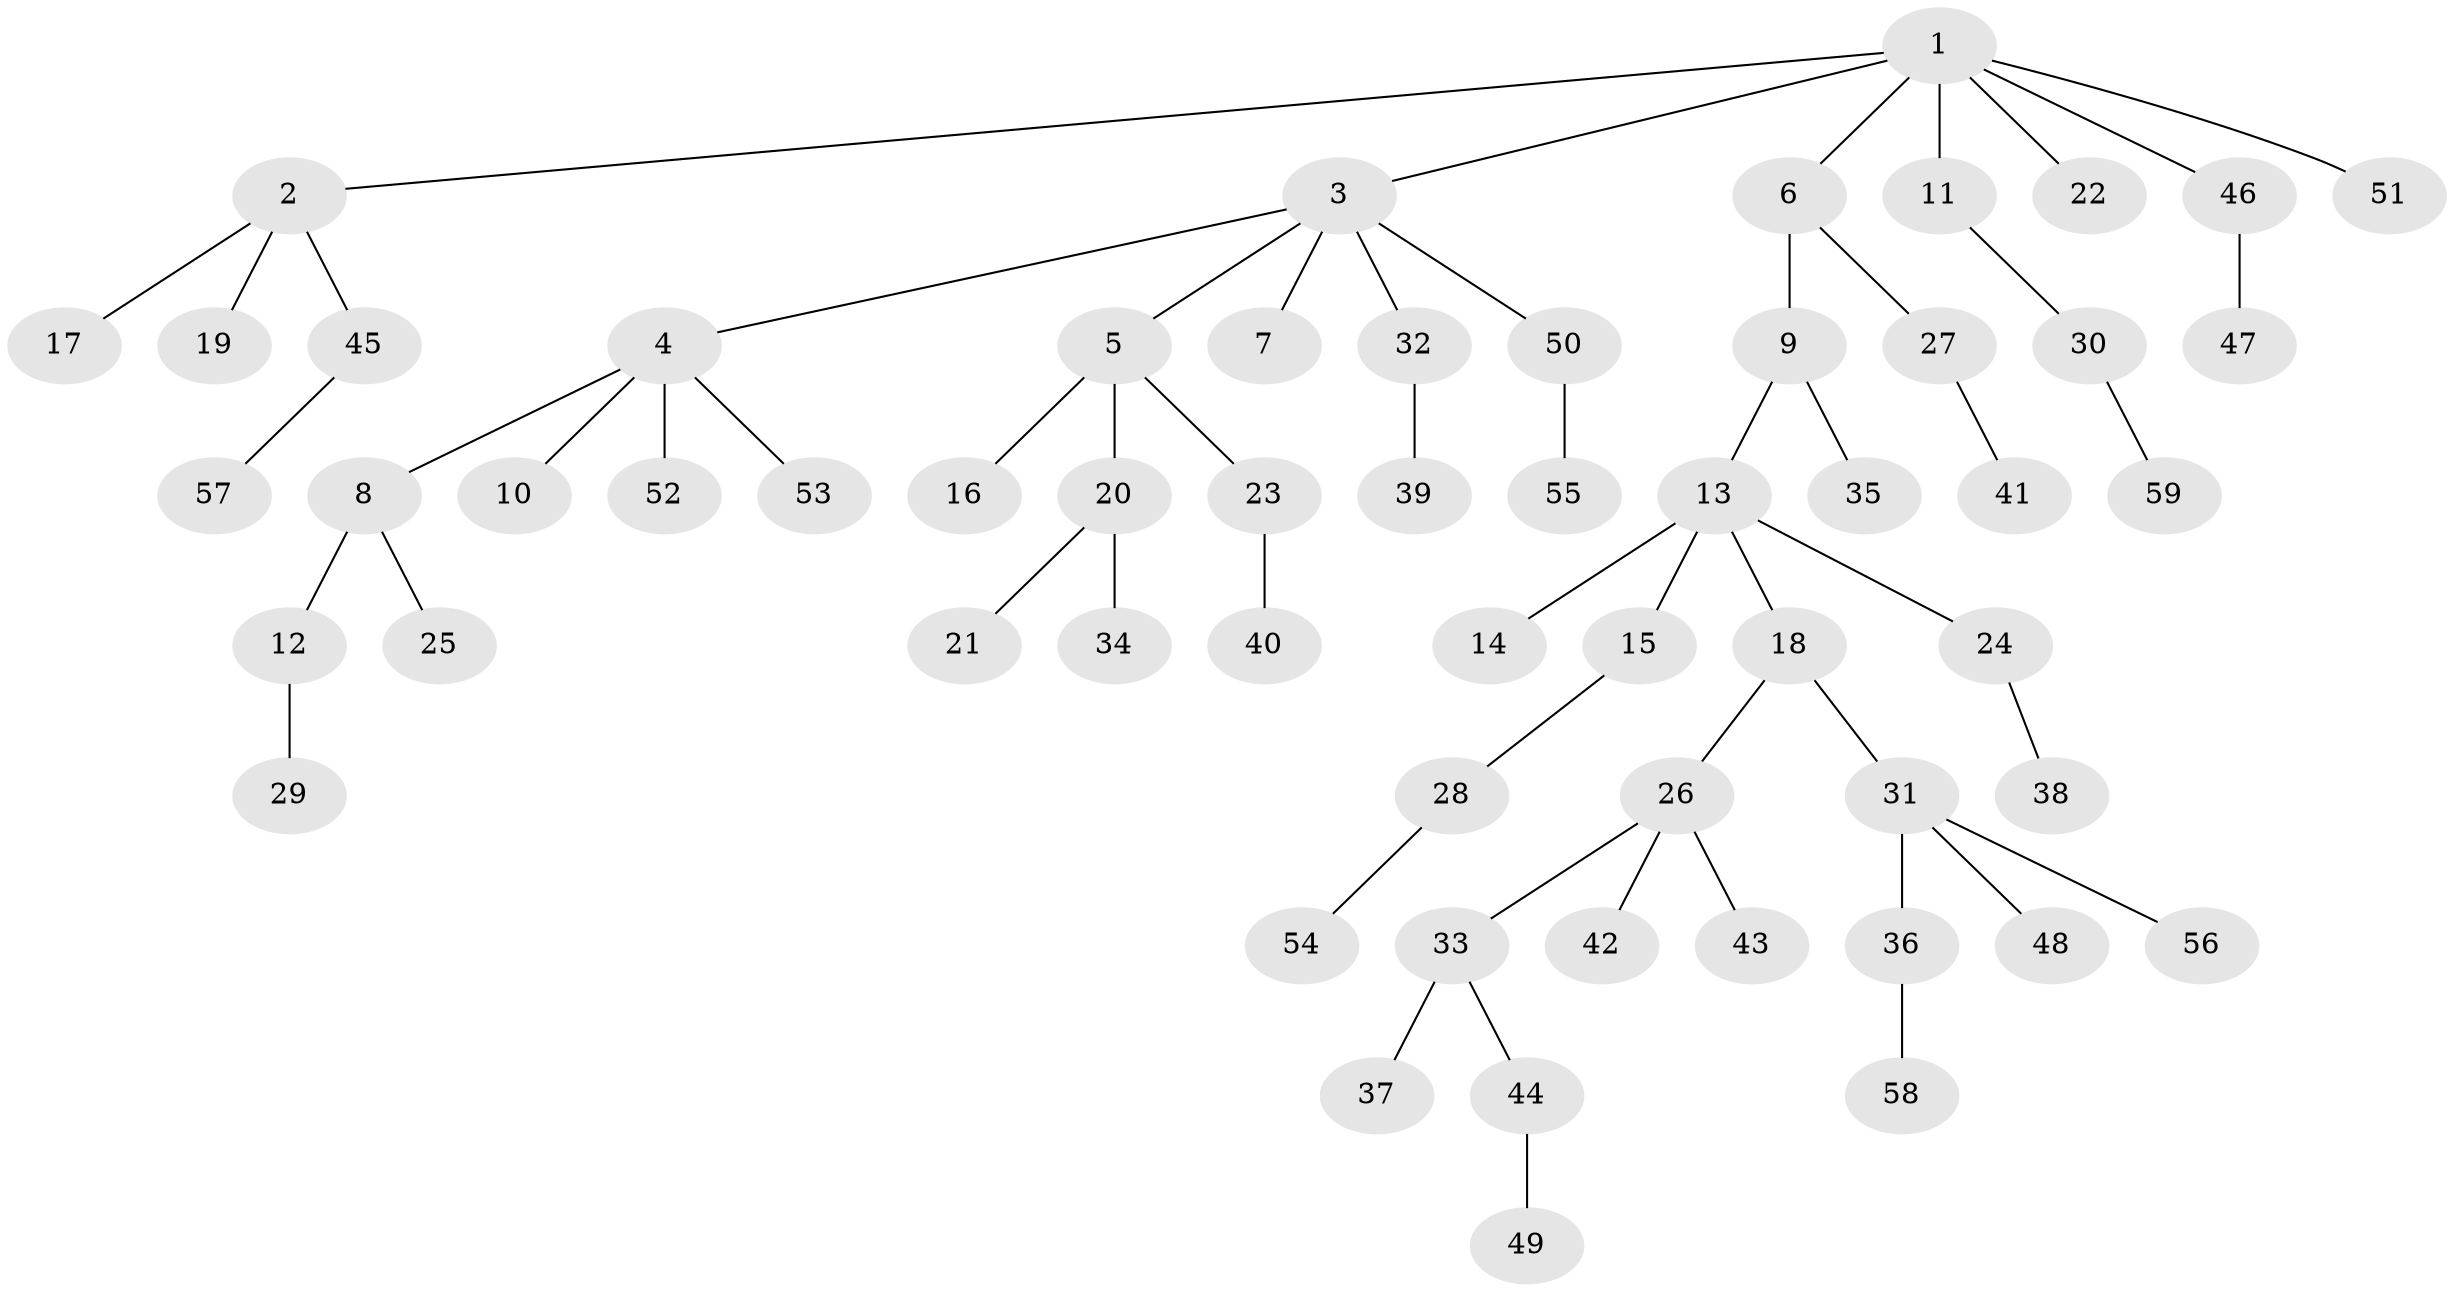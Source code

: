 // Generated by graph-tools (version 1.1) at 2025/15/03/09/25 04:15:24]
// undirected, 59 vertices, 58 edges
graph export_dot {
graph [start="1"]
  node [color=gray90,style=filled];
  1;
  2;
  3;
  4;
  5;
  6;
  7;
  8;
  9;
  10;
  11;
  12;
  13;
  14;
  15;
  16;
  17;
  18;
  19;
  20;
  21;
  22;
  23;
  24;
  25;
  26;
  27;
  28;
  29;
  30;
  31;
  32;
  33;
  34;
  35;
  36;
  37;
  38;
  39;
  40;
  41;
  42;
  43;
  44;
  45;
  46;
  47;
  48;
  49;
  50;
  51;
  52;
  53;
  54;
  55;
  56;
  57;
  58;
  59;
  1 -- 2;
  1 -- 3;
  1 -- 6;
  1 -- 11;
  1 -- 22;
  1 -- 46;
  1 -- 51;
  2 -- 17;
  2 -- 19;
  2 -- 45;
  3 -- 4;
  3 -- 5;
  3 -- 7;
  3 -- 32;
  3 -- 50;
  4 -- 8;
  4 -- 10;
  4 -- 52;
  4 -- 53;
  5 -- 16;
  5 -- 20;
  5 -- 23;
  6 -- 9;
  6 -- 27;
  8 -- 12;
  8 -- 25;
  9 -- 13;
  9 -- 35;
  11 -- 30;
  12 -- 29;
  13 -- 14;
  13 -- 15;
  13 -- 18;
  13 -- 24;
  15 -- 28;
  18 -- 26;
  18 -- 31;
  20 -- 21;
  20 -- 34;
  23 -- 40;
  24 -- 38;
  26 -- 33;
  26 -- 42;
  26 -- 43;
  27 -- 41;
  28 -- 54;
  30 -- 59;
  31 -- 36;
  31 -- 48;
  31 -- 56;
  32 -- 39;
  33 -- 37;
  33 -- 44;
  36 -- 58;
  44 -- 49;
  45 -- 57;
  46 -- 47;
  50 -- 55;
}
